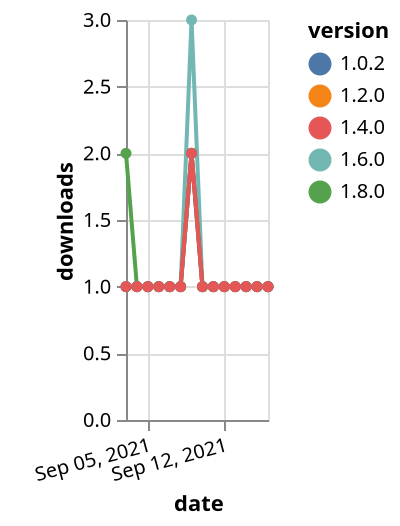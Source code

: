 {"$schema": "https://vega.github.io/schema/vega-lite/v5.json", "description": "A simple bar chart with embedded data.", "data": {"values": [{"date": "2021-09-03", "total": 172, "delta": 1, "version": "1.6.0"}, {"date": "2021-09-04", "total": 173, "delta": 1, "version": "1.6.0"}, {"date": "2021-09-05", "total": 174, "delta": 1, "version": "1.6.0"}, {"date": "2021-09-06", "total": 175, "delta": 1, "version": "1.6.0"}, {"date": "2021-09-07", "total": 176, "delta": 1, "version": "1.6.0"}, {"date": "2021-09-08", "total": 177, "delta": 1, "version": "1.6.0"}, {"date": "2021-09-09", "total": 180, "delta": 3, "version": "1.6.0"}, {"date": "2021-09-10", "total": 181, "delta": 1, "version": "1.6.0"}, {"date": "2021-09-11", "total": 182, "delta": 1, "version": "1.6.0"}, {"date": "2021-09-12", "total": 183, "delta": 1, "version": "1.6.0"}, {"date": "2021-09-13", "total": 184, "delta": 1, "version": "1.6.0"}, {"date": "2021-09-14", "total": 185, "delta": 1, "version": "1.6.0"}, {"date": "2021-09-15", "total": 186, "delta": 1, "version": "1.6.0"}, {"date": "2021-09-16", "total": 187, "delta": 1, "version": "1.6.0"}, {"date": "2021-09-03", "total": 118, "delta": 2, "version": "1.8.0"}, {"date": "2021-09-04", "total": 119, "delta": 1, "version": "1.8.0"}, {"date": "2021-09-05", "total": 120, "delta": 1, "version": "1.8.0"}, {"date": "2021-09-06", "total": 121, "delta": 1, "version": "1.8.0"}, {"date": "2021-09-07", "total": 122, "delta": 1, "version": "1.8.0"}, {"date": "2021-09-08", "total": 123, "delta": 1, "version": "1.8.0"}, {"date": "2021-09-09", "total": 125, "delta": 2, "version": "1.8.0"}, {"date": "2021-09-10", "total": 126, "delta": 1, "version": "1.8.0"}, {"date": "2021-09-11", "total": 127, "delta": 1, "version": "1.8.0"}, {"date": "2021-09-12", "total": 128, "delta": 1, "version": "1.8.0"}, {"date": "2021-09-13", "total": 129, "delta": 1, "version": "1.8.0"}, {"date": "2021-09-14", "total": 130, "delta": 1, "version": "1.8.0"}, {"date": "2021-09-15", "total": 131, "delta": 1, "version": "1.8.0"}, {"date": "2021-09-16", "total": 132, "delta": 1, "version": "1.8.0"}, {"date": "2021-09-03", "total": 174, "delta": 1, "version": "1.2.0"}, {"date": "2021-09-04", "total": 175, "delta": 1, "version": "1.2.0"}, {"date": "2021-09-05", "total": 176, "delta": 1, "version": "1.2.0"}, {"date": "2021-09-06", "total": 177, "delta": 1, "version": "1.2.0"}, {"date": "2021-09-07", "total": 178, "delta": 1, "version": "1.2.0"}, {"date": "2021-09-08", "total": 179, "delta": 1, "version": "1.2.0"}, {"date": "2021-09-09", "total": 181, "delta": 2, "version": "1.2.0"}, {"date": "2021-09-10", "total": 182, "delta": 1, "version": "1.2.0"}, {"date": "2021-09-11", "total": 183, "delta": 1, "version": "1.2.0"}, {"date": "2021-09-12", "total": 184, "delta": 1, "version": "1.2.0"}, {"date": "2021-09-13", "total": 185, "delta": 1, "version": "1.2.0"}, {"date": "2021-09-14", "total": 186, "delta": 1, "version": "1.2.0"}, {"date": "2021-09-15", "total": 187, "delta": 1, "version": "1.2.0"}, {"date": "2021-09-16", "total": 188, "delta": 1, "version": "1.2.0"}, {"date": "2021-09-03", "total": 184, "delta": 1, "version": "1.0.2"}, {"date": "2021-09-04", "total": 185, "delta": 1, "version": "1.0.2"}, {"date": "2021-09-05", "total": 186, "delta": 1, "version": "1.0.2"}, {"date": "2021-09-06", "total": 187, "delta": 1, "version": "1.0.2"}, {"date": "2021-09-07", "total": 188, "delta": 1, "version": "1.0.2"}, {"date": "2021-09-08", "total": 189, "delta": 1, "version": "1.0.2"}, {"date": "2021-09-09", "total": 191, "delta": 2, "version": "1.0.2"}, {"date": "2021-09-10", "total": 192, "delta": 1, "version": "1.0.2"}, {"date": "2021-09-11", "total": 193, "delta": 1, "version": "1.0.2"}, {"date": "2021-09-12", "total": 194, "delta": 1, "version": "1.0.2"}, {"date": "2021-09-13", "total": 195, "delta": 1, "version": "1.0.2"}, {"date": "2021-09-14", "total": 196, "delta": 1, "version": "1.0.2"}, {"date": "2021-09-15", "total": 197, "delta": 1, "version": "1.0.2"}, {"date": "2021-09-16", "total": 198, "delta": 1, "version": "1.0.2"}, {"date": "2021-09-03", "total": 156, "delta": 1, "version": "1.4.0"}, {"date": "2021-09-04", "total": 157, "delta": 1, "version": "1.4.0"}, {"date": "2021-09-05", "total": 158, "delta": 1, "version": "1.4.0"}, {"date": "2021-09-06", "total": 159, "delta": 1, "version": "1.4.0"}, {"date": "2021-09-07", "total": 160, "delta": 1, "version": "1.4.0"}, {"date": "2021-09-08", "total": 161, "delta": 1, "version": "1.4.0"}, {"date": "2021-09-09", "total": 163, "delta": 2, "version": "1.4.0"}, {"date": "2021-09-10", "total": 164, "delta": 1, "version": "1.4.0"}, {"date": "2021-09-11", "total": 165, "delta": 1, "version": "1.4.0"}, {"date": "2021-09-12", "total": 166, "delta": 1, "version": "1.4.0"}, {"date": "2021-09-13", "total": 167, "delta": 1, "version": "1.4.0"}, {"date": "2021-09-14", "total": 168, "delta": 1, "version": "1.4.0"}, {"date": "2021-09-15", "total": 169, "delta": 1, "version": "1.4.0"}, {"date": "2021-09-16", "total": 170, "delta": 1, "version": "1.4.0"}]}, "width": "container", "mark": {"type": "line", "point": {"filled": true}}, "encoding": {"x": {"field": "date", "type": "temporal", "timeUnit": "yearmonthdate", "title": "date", "axis": {"labelAngle": -15}}, "y": {"field": "delta", "type": "quantitative", "title": "downloads"}, "color": {"field": "version", "type": "nominal"}, "tooltip": {"field": "delta"}}}